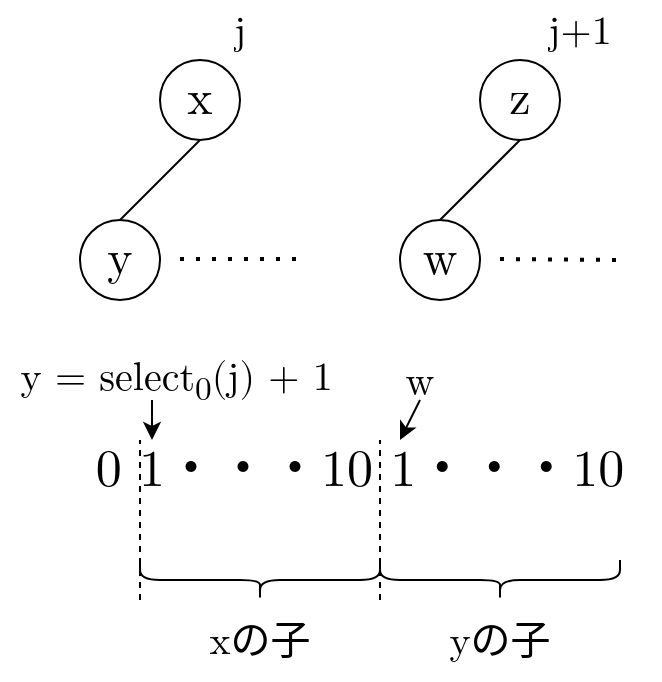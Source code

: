 <mxfile version="21.2.8" type="device">
  <diagram name="ページ1" id="t1M5-0VG3z9s9GtdMvI7">
    <mxGraphModel dx="819" dy="505" grid="1" gridSize="10" guides="1" tooltips="1" connect="1" arrows="0" fold="1" page="1" pageScale="1" pageWidth="850" pageHeight="1100" math="0" shadow="0">
      <root>
        <mxCell id="0" />
        <mxCell id="1" parent="0" />
        <mxCell id="kn0WjjthNi_fgy52XR9l-1" value="&lt;font style=&quot;font-size: 24px;&quot;&gt;x&lt;/font&gt;" style="ellipse;whiteSpace=wrap;html=1;aspect=fixed;fontFamily=Latin Modern Math;fontSize=24;" vertex="1" parent="1">
          <mxGeometry x="240" y="160" width="40" height="40" as="geometry" />
        </mxCell>
        <mxCell id="kn0WjjthNi_fgy52XR9l-2" value="&lt;font style=&quot;font-size: 24px;&quot;&gt;y&lt;/font&gt;" style="ellipse;whiteSpace=wrap;html=1;aspect=fixed;fontFamily=Latin Modern Math;fontSize=24;" vertex="1" parent="1">
          <mxGeometry x="200" y="240" width="40" height="40" as="geometry" />
        </mxCell>
        <mxCell id="kn0WjjthNi_fgy52XR9l-3" value="&lt;font style=&quot;font-size: 24px;&quot;&gt;w&lt;/font&gt;" style="ellipse;whiteSpace=wrap;html=1;aspect=fixed;fontFamily=Latin Modern Math;fontSize=24;" vertex="1" parent="1">
          <mxGeometry x="360" y="240" width="40" height="40" as="geometry" />
        </mxCell>
        <mxCell id="kn0WjjthNi_fgy52XR9l-4" value="&lt;font style=&quot;font-size: 24px;&quot;&gt;z&lt;/font&gt;" style="ellipse;whiteSpace=wrap;html=1;aspect=fixed;fontFamily=Latin Modern Math;fontSize=24;" vertex="1" parent="1">
          <mxGeometry x="400" y="160" width="40" height="40" as="geometry" />
        </mxCell>
        <mxCell id="kn0WjjthNi_fgy52XR9l-7" value="" style="endArrow=none;html=1;rounded=0;entryX=0.5;entryY=1;entryDx=0;entryDy=0;exitX=0.5;exitY=0;exitDx=0;exitDy=0;" edge="1" parent="1" source="kn0WjjthNi_fgy52XR9l-2" target="kn0WjjthNi_fgy52XR9l-1">
          <mxGeometry width="50" height="50" relative="1" as="geometry">
            <mxPoint x="130" y="260" as="sourcePoint" />
            <mxPoint x="180" y="210" as="targetPoint" />
          </mxGeometry>
        </mxCell>
        <mxCell id="kn0WjjthNi_fgy52XR9l-8" value="" style="endArrow=none;html=1;rounded=0;entryX=0.5;entryY=1;entryDx=0;entryDy=0;exitX=0.5;exitY=0;exitDx=0;exitDy=0;" edge="1" parent="1" source="kn0WjjthNi_fgy52XR9l-3" target="kn0WjjthNi_fgy52XR9l-4">
          <mxGeometry width="50" height="50" relative="1" as="geometry">
            <mxPoint x="330" y="280" as="sourcePoint" />
            <mxPoint x="380" y="230" as="targetPoint" />
          </mxGeometry>
        </mxCell>
        <mxCell id="kn0WjjthNi_fgy52XR9l-9" value="" style="endArrow=none;dashed=1;html=1;dashPattern=1 3;strokeWidth=2;rounded=0;" edge="1" parent="1">
          <mxGeometry width="50" height="50" relative="1" as="geometry">
            <mxPoint x="250" y="259.5" as="sourcePoint" />
            <mxPoint x="310" y="259.5" as="targetPoint" />
          </mxGeometry>
        </mxCell>
        <mxCell id="kn0WjjthNi_fgy52XR9l-10" value="" style="endArrow=none;dashed=1;html=1;dashPattern=1 3;strokeWidth=2;rounded=0;" edge="1" parent="1">
          <mxGeometry width="50" height="50" relative="1" as="geometry">
            <mxPoint x="410" y="259.5" as="sourcePoint" />
            <mxPoint x="470" y="260" as="targetPoint" />
          </mxGeometry>
        </mxCell>
        <UserObject label="&lt;font face=&quot;Latin Modern Math&quot;&gt;&lt;span style=&quot;font-size: 20px;&quot;&gt;j+1&lt;br&gt;&lt;/span&gt;&lt;/font&gt;" placeholders="1" name="Variable" id="kn0WjjthNi_fgy52XR9l-11">
          <mxCell style="text;html=1;strokeColor=none;fillColor=none;align=center;verticalAlign=middle;whiteSpace=wrap;overflow=hidden;" vertex="1" parent="1">
            <mxGeometry x="410" y="130" width="80" height="30" as="geometry" />
          </mxCell>
        </UserObject>
        <UserObject label="&lt;font face=&quot;Latin Modern Math&quot;&gt;&lt;span style=&quot;font-size: 20px;&quot;&gt;j&lt;br&gt;&lt;/span&gt;&lt;/font&gt;" placeholders="1" name="Variable" id="kn0WjjthNi_fgy52XR9l-12">
          <mxCell style="text;html=1;strokeColor=none;fillColor=none;align=center;verticalAlign=middle;whiteSpace=wrap;overflow=hidden;" vertex="1" parent="1">
            <mxGeometry x="240" y="130" width="80" height="30" as="geometry" />
          </mxCell>
        </UserObject>
        <UserObject label="&lt;font style=&quot;font-size: 26px;&quot; face=&quot;Latin Modern Math&quot;&gt;0 1・・・10 1・・・10&lt;/font&gt;" placeholders="1" name="Variable" id="kn0WjjthNi_fgy52XR9l-14">
          <mxCell style="text;html=1;strokeColor=none;fillColor=none;align=center;verticalAlign=middle;whiteSpace=wrap;overflow=hidden;" vertex="1" parent="1">
            <mxGeometry x="200" y="330" width="280" height="70" as="geometry" />
          </mxCell>
        </UserObject>
        <mxCell id="kn0WjjthNi_fgy52XR9l-15" value="" style="endArrow=none;dashed=1;html=1;rounded=0;" edge="1" parent="1">
          <mxGeometry width="50" height="50" relative="1" as="geometry">
            <mxPoint x="230" y="430" as="sourcePoint" />
            <mxPoint x="230" y="350" as="targetPoint" />
          </mxGeometry>
        </mxCell>
        <mxCell id="kn0WjjthNi_fgy52XR9l-16" value="" style="endArrow=none;dashed=1;html=1;rounded=0;" edge="1" parent="1">
          <mxGeometry width="50" height="50" relative="1" as="geometry">
            <mxPoint x="350" y="430" as="sourcePoint" />
            <mxPoint x="350" y="350" as="targetPoint" />
          </mxGeometry>
        </mxCell>
        <mxCell id="kn0WjjthNi_fgy52XR9l-19" value="" style="shape=curlyBracket;whiteSpace=wrap;html=1;rounded=1;flipH=1;labelPosition=right;verticalLabelPosition=middle;align=left;verticalAlign=middle;direction=north;" vertex="1" parent="1">
          <mxGeometry x="230" y="410" width="120" height="20" as="geometry" />
        </mxCell>
        <mxCell id="kn0WjjthNi_fgy52XR9l-20" value="" style="shape=curlyBracket;whiteSpace=wrap;html=1;rounded=1;flipH=1;labelPosition=right;verticalLabelPosition=middle;align=left;verticalAlign=middle;direction=north;" vertex="1" parent="1">
          <mxGeometry x="350" y="410" width="120" height="20" as="geometry" />
        </mxCell>
        <UserObject label="&lt;font style=&quot;font-size: 20px;&quot;&gt;&lt;font style=&quot;font-size: 20px;&quot; face=&quot;Latin Modern Math&quot;&gt;x&lt;/font&gt;の子&lt;/font&gt;" placeholders="1" name="Variable" id="kn0WjjthNi_fgy52XR9l-21">
          <mxCell style="text;html=1;strokeColor=none;fillColor=none;align=center;verticalAlign=middle;whiteSpace=wrap;overflow=hidden;" vertex="1" parent="1">
            <mxGeometry x="250" y="430" width="80" height="40" as="geometry" />
          </mxCell>
        </UserObject>
        <UserObject label="&lt;font style=&quot;font-size: 20px;&quot;&gt;&lt;font face=&quot;Latin Modern Math&quot;&gt;y&lt;/font&gt;の子&lt;/font&gt;" placeholders="1" name="Variable" id="kn0WjjthNi_fgy52XR9l-23">
          <mxCell style="text;html=1;strokeColor=none;fillColor=none;align=center;verticalAlign=middle;whiteSpace=wrap;overflow=hidden;" vertex="1" parent="1">
            <mxGeometry x="370" y="430" width="80" height="40" as="geometry" />
          </mxCell>
        </UserObject>
        <UserObject label="&lt;font style=&quot;font-size: 20px;&quot; face=&quot;Latin Modern Math&quot;&gt;&amp;nbsp;y = select&lt;sub&gt;0&lt;/sub&gt;(j) + 1&lt;/font&gt;" placeholders="1" name="Variable" id="kn0WjjthNi_fgy52XR9l-24">
          <mxCell style="text;html=1;strokeColor=none;fillColor=none;align=center;verticalAlign=middle;whiteSpace=wrap;overflow=hidden;" vertex="1" parent="1">
            <mxGeometry x="160" y="300" width="170" height="40" as="geometry" />
          </mxCell>
        </UserObject>
        <mxCell id="kn0WjjthNi_fgy52XR9l-25" value="" style="endArrow=classic;html=1;rounded=0;" edge="1" parent="1">
          <mxGeometry width="50" height="50" relative="1" as="geometry">
            <mxPoint x="236" y="330" as="sourcePoint" />
            <mxPoint x="236" y="350" as="targetPoint" />
          </mxGeometry>
        </mxCell>
        <UserObject label="&lt;font style=&quot;font-size: 20px;&quot; face=&quot;Latin Modern Math&quot;&gt;w&lt;/font&gt;" placeholders="1" name="Variable" id="kn0WjjthNi_fgy52XR9l-26">
          <mxCell style="text;html=1;strokeColor=none;fillColor=none;align=center;verticalAlign=middle;whiteSpace=wrap;overflow=hidden;" vertex="1" parent="1">
            <mxGeometry x="330" y="305" width="80" height="30" as="geometry" />
          </mxCell>
        </UserObject>
        <mxCell id="kn0WjjthNi_fgy52XR9l-27" value="" style="endArrow=classic;html=1;rounded=0;" edge="1" parent="1">
          <mxGeometry width="50" height="50" relative="1" as="geometry">
            <mxPoint x="370" y="330" as="sourcePoint" />
            <mxPoint x="360" y="350" as="targetPoint" />
          </mxGeometry>
        </mxCell>
      </root>
    </mxGraphModel>
  </diagram>
</mxfile>
